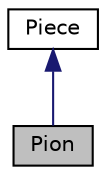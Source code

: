 digraph "Pion"
{
 // LATEX_PDF_SIZE
  edge [fontname="Helvetica",fontsize="10",labelfontname="Helvetica",labelfontsize="10"];
  node [fontname="Helvetica",fontsize="10",shape=record];
  Node1 [label="Pion",height=0.2,width=0.4,color="black", fillcolor="grey75", style="filled", fontcolor="black",tooltip="Cette classe met en place la classe Pion, elle permet de représenter les pions et leurs mouvements."];
  Node2 -> Node1 [dir="back",color="midnightblue",fontsize="10",style="solid",fontname="Helvetica"];
  Node2 [label="Piece",height=0.2,width=0.4,color="black", fillcolor="white", style="filled",URL="$class_piece.html",tooltip="Cette classe met en place le type abstrait Piece, à partir duquel toutes les pièces vont être dérivée..."];
}
